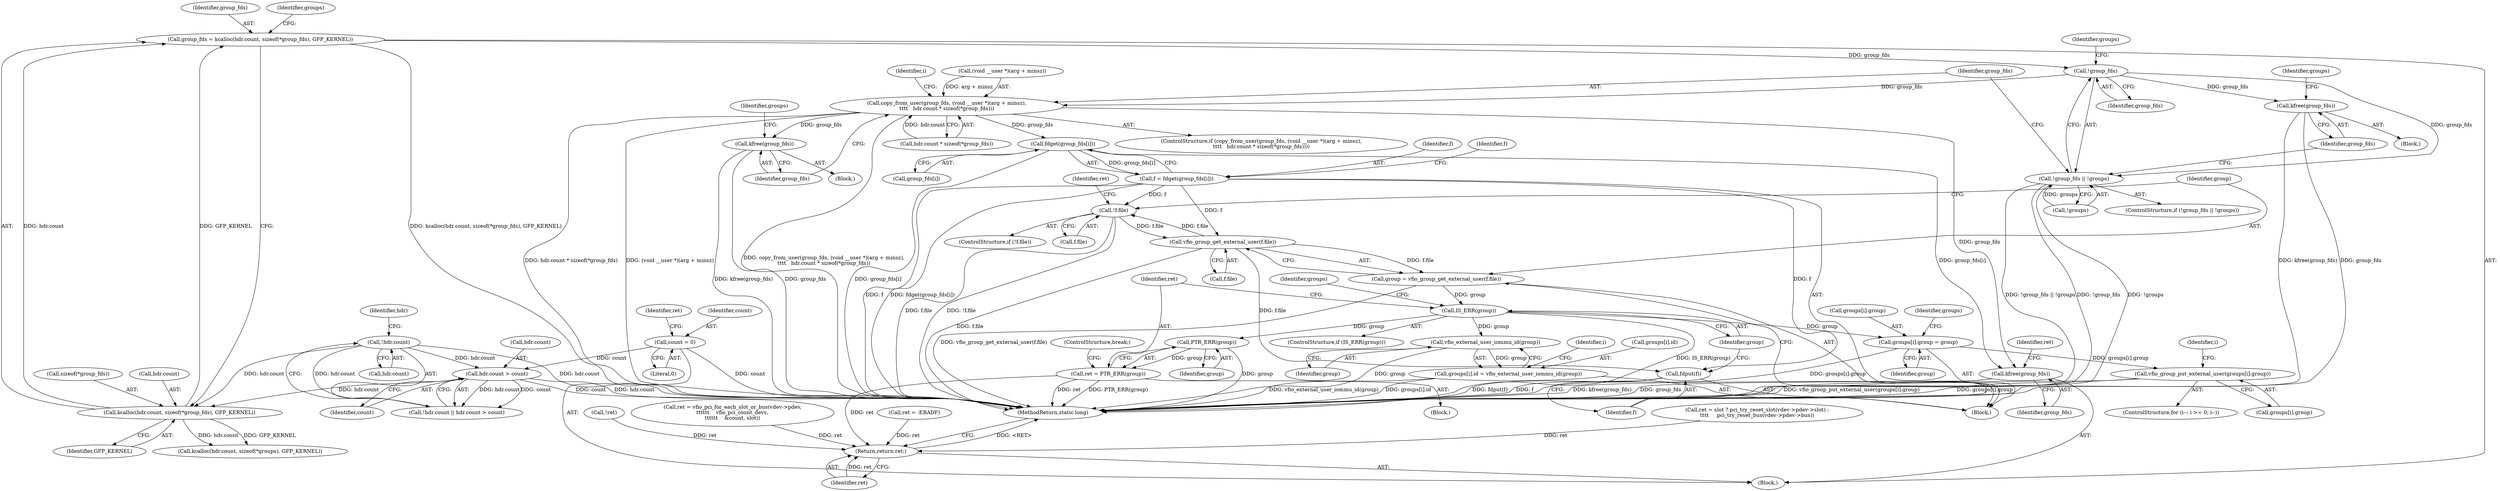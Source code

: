 digraph "0_linux_05692d7005a364add85c6e25a6c4447ce08f913a@API" {
"1001181" [label="(Call,group_fds = kcalloc(hdr.count, sizeof(*group_fds), GFP_KERNEL))"];
"1001183" [label="(Call,kcalloc(hdr.count, sizeof(*group_fds), GFP_KERNEL))"];
"1001169" [label="(Call,!hdr.count)"];
"1001173" [label="(Call,hdr.count > count)"];
"1001100" [label="(Call,count = 0)"];
"1001203" [label="(Call,!group_fds)"];
"1001202" [label="(Call,!group_fds || !groups)"];
"1001208" [label="(Call,kfree(group_fds))"];
"1001216" [label="(Call,copy_from_user(group_fds, (void __user *)(arg + minsz),\n\t\t\t\t   hdr.count * sizeof(*group_fds)))"];
"1001231" [label="(Call,kfree(group_fds))"];
"1001254" [label="(Call,fdget(group_fds[i]))"];
"1001252" [label="(Call,f = fdget(group_fds[i]))"];
"1001259" [label="(Call,!f.file)"];
"1001271" [label="(Call,vfio_group_get_external_user(f.file))"];
"1001269" [label="(Call,group = vfio_group_get_external_user(f.file))"];
"1001278" [label="(Call,IS_ERR(group))"];
"1001283" [label="(Call,PTR_ERR(group))"];
"1001281" [label="(Call,ret = PTR_ERR(group))"];
"1001364" [label="(Return,return ret;)"];
"1001286" [label="(Call,groups[i].group = group)"];
"1001356" [label="(Call,vfio_group_put_external_user(groups[i].group))"];
"1001299" [label="(Call,vfio_external_user_iommu_id(group))"];
"1001293" [label="(Call,groups[i].id = vfio_external_user_iommu_id(group))"];
"1001275" [label="(Call,fdput(f))"];
"1001301" [label="(Call,kfree(group_fds))"];
"1001258" [label="(ControlStructure,if (!f.file))"];
"1001300" [label="(Identifier,group)"];
"1001248" [label="(Identifier,i)"];
"1001217" [label="(Identifier,group_fds)"];
"1001207" [label="(Block,)"];
"1001284" [label="(Identifier,group)"];
"1001286" [label="(Call,groups[i].group = group)"];
"1001364" [label="(Return,return ret;)"];
"1001190" [label="(Identifier,GFP_KERNEL)"];
"1001204" [label="(Identifier,group_fds)"];
"1001355" [label="(Identifier,i)"];
"1001271" [label="(Call,vfio_group_get_external_user(f.file))"];
"1001203" [label="(Call,!group_fds)"];
"1001265" [label="(Identifier,ret)"];
"1001264" [label="(Call,ret = -EBADF)"];
"1001193" [label="(Call,kcalloc(hdr.count, sizeof(*groups), GFP_KERNEL))"];
"1001201" [label="(ControlStructure,if (!group_fds || !groups))"];
"1001279" [label="(Identifier,group)"];
"1001259" [label="(Call,!f.file)"];
"1001292" [label="(Identifier,group)"];
"1001281" [label="(Call,ret = PTR_ERR(group))"];
"1001253" [label="(Identifier,f)"];
"1001182" [label="(Identifier,group_fds)"];
"1001175" [label="(Identifier,hdr)"];
"1001105" [label="(Identifier,ret)"];
"1001280" [label="(Block,)"];
"1001348" [label="(ControlStructure,for (i--; i >= 0; i--))"];
"1001331" [label="(Call,ret = slot ? pci_try_reset_slot(vdev->pdev->slot) :\n\t\t\t\t     pci_try_reset_bus(vdev->pdev->bus))"];
"1001223" [label="(Call,hdr.count * sizeof(*group_fds))"];
"1001260" [label="(Call,f.file)"];
"1001369" [label="(MethodReturn,static long)"];
"1001205" [label="(Call,!groups)"];
"1001275" [label="(Call,fdput(f))"];
"1001173" [label="(Call,hdr.count > count)"];
"1001304" [label="(Identifier,ret)"];
"1001283" [label="(Call,PTR_ERR(group))"];
"1001215" [label="(ControlStructure,if (copy_from_user(group_fds, (void __user *)(arg + minsz),\n\t\t\t\t   hdr.count * sizeof(*group_fds))))"];
"1001249" [label="(Block,)"];
"1001329" [label="(Call,!ret)"];
"1001254" [label="(Call,fdget(group_fds[i]))"];
"1001218" [label="(Call,(void __user *)(arg + minsz))"];
"1001187" [label="(Call,sizeof(*group_fds))"];
"1001269" [label="(Call,group = vfio_group_get_external_user(f.file))"];
"1001365" [label="(Identifier,ret)"];
"1001356" [label="(Call,vfio_group_put_external_user(groups[i].group))"];
"1001169" [label="(Call,!hdr.count)"];
"1001192" [label="(Identifier,groups)"];
"1001282" [label="(Identifier,ret)"];
"1001357" [label="(Call,groups[i].group)"];
"1001302" [label="(Identifier,group_fds)"];
"1001293" [label="(Call,groups[i].id = vfio_external_user_iommu_id(group))"];
"1001177" [label="(Identifier,count)"];
"1001168" [label="(Call,!hdr.count || hdr.count > count)"];
"1001101" [label="(Identifier,count)"];
"1001100" [label="(Call,count = 0)"];
"1001270" [label="(Identifier,group)"];
"1001255" [label="(Call,group_fds[i])"];
"1001170" [label="(Call,hdr.count)"];
"1001230" [label="(Block,)"];
"1001216" [label="(Call,copy_from_user(group_fds, (void __user *)(arg + minsz),\n\t\t\t\t   hdr.count * sizeof(*group_fds)))"];
"1001089" [label="(Block,)"];
"1001232" [label="(Identifier,group_fds)"];
"1001287" [label="(Call,groups[i].group)"];
"1001184" [label="(Call,hdr.count)"];
"1001174" [label="(Call,hdr.count)"];
"1001252" [label="(Call,f = fdget(group_fds[i]))"];
"1001272" [label="(Call,f.file)"];
"1001234" [label="(Identifier,groups)"];
"1001102" [label="(Literal,0)"];
"1001209" [label="(Identifier,group_fds)"];
"1001181" [label="(Call,group_fds = kcalloc(hdr.count, sizeof(*group_fds), GFP_KERNEL))"];
"1001289" [label="(Identifier,groups)"];
"1001153" [label="(Call,ret = vfio_pci_for_each_slot_or_bus(vdev->pdev,\n\t\t\t\t\t\t    vfio_pci_count_devs,\n\t\t\t\t\t\t    &count, slot))"];
"1001276" [label="(Identifier,f)"];
"1001183" [label="(Call,kcalloc(hdr.count, sizeof(*group_fds), GFP_KERNEL))"];
"1001285" [label="(ControlStructure,break;)"];
"1001206" [label="(Identifier,groups)"];
"1001294" [label="(Call,groups[i].id)"];
"1001240" [label="(Identifier,i)"];
"1001301" [label="(Call,kfree(group_fds))"];
"1001211" [label="(Identifier,groups)"];
"1001277" [label="(ControlStructure,if (IS_ERR(group)))"];
"1001208" [label="(Call,kfree(group_fds))"];
"1001299" [label="(Call,vfio_external_user_iommu_id(group))"];
"1001296" [label="(Identifier,groups)"];
"1001202" [label="(Call,!group_fds || !groups)"];
"1001231" [label="(Call,kfree(group_fds))"];
"1001261" [label="(Identifier,f)"];
"1001278" [label="(Call,IS_ERR(group))"];
"1001181" -> "1001089"  [label="AST: "];
"1001181" -> "1001183"  [label="CFG: "];
"1001182" -> "1001181"  [label="AST: "];
"1001183" -> "1001181"  [label="AST: "];
"1001192" -> "1001181"  [label="CFG: "];
"1001181" -> "1001369"  [label="DDG: kcalloc(hdr.count, sizeof(*group_fds), GFP_KERNEL)"];
"1001183" -> "1001181"  [label="DDG: hdr.count"];
"1001183" -> "1001181"  [label="DDG: GFP_KERNEL"];
"1001181" -> "1001203"  [label="DDG: group_fds"];
"1001183" -> "1001190"  [label="CFG: "];
"1001184" -> "1001183"  [label="AST: "];
"1001187" -> "1001183"  [label="AST: "];
"1001190" -> "1001183"  [label="AST: "];
"1001169" -> "1001183"  [label="DDG: hdr.count"];
"1001173" -> "1001183"  [label="DDG: hdr.count"];
"1001183" -> "1001193"  [label="DDG: hdr.count"];
"1001183" -> "1001193"  [label="DDG: GFP_KERNEL"];
"1001169" -> "1001168"  [label="AST: "];
"1001169" -> "1001170"  [label="CFG: "];
"1001170" -> "1001169"  [label="AST: "];
"1001175" -> "1001169"  [label="CFG: "];
"1001168" -> "1001169"  [label="CFG: "];
"1001169" -> "1001369"  [label="DDG: hdr.count"];
"1001169" -> "1001168"  [label="DDG: hdr.count"];
"1001169" -> "1001173"  [label="DDG: hdr.count"];
"1001173" -> "1001168"  [label="AST: "];
"1001173" -> "1001177"  [label="CFG: "];
"1001174" -> "1001173"  [label="AST: "];
"1001177" -> "1001173"  [label="AST: "];
"1001168" -> "1001173"  [label="CFG: "];
"1001173" -> "1001369"  [label="DDG: count"];
"1001173" -> "1001369"  [label="DDG: hdr.count"];
"1001173" -> "1001168"  [label="DDG: hdr.count"];
"1001173" -> "1001168"  [label="DDG: count"];
"1001100" -> "1001173"  [label="DDG: count"];
"1001100" -> "1001089"  [label="AST: "];
"1001100" -> "1001102"  [label="CFG: "];
"1001101" -> "1001100"  [label="AST: "];
"1001102" -> "1001100"  [label="AST: "];
"1001105" -> "1001100"  [label="CFG: "];
"1001100" -> "1001369"  [label="DDG: count"];
"1001203" -> "1001202"  [label="AST: "];
"1001203" -> "1001204"  [label="CFG: "];
"1001204" -> "1001203"  [label="AST: "];
"1001206" -> "1001203"  [label="CFG: "];
"1001202" -> "1001203"  [label="CFG: "];
"1001203" -> "1001202"  [label="DDG: group_fds"];
"1001203" -> "1001208"  [label="DDG: group_fds"];
"1001203" -> "1001216"  [label="DDG: group_fds"];
"1001202" -> "1001201"  [label="AST: "];
"1001202" -> "1001205"  [label="CFG: "];
"1001205" -> "1001202"  [label="AST: "];
"1001209" -> "1001202"  [label="CFG: "];
"1001217" -> "1001202"  [label="CFG: "];
"1001202" -> "1001369"  [label="DDG: !groups"];
"1001202" -> "1001369"  [label="DDG: !group_fds || !groups"];
"1001202" -> "1001369"  [label="DDG: !group_fds"];
"1001205" -> "1001202"  [label="DDG: groups"];
"1001208" -> "1001207"  [label="AST: "];
"1001208" -> "1001209"  [label="CFG: "];
"1001209" -> "1001208"  [label="AST: "];
"1001211" -> "1001208"  [label="CFG: "];
"1001208" -> "1001369"  [label="DDG: group_fds"];
"1001208" -> "1001369"  [label="DDG: kfree(group_fds)"];
"1001216" -> "1001215"  [label="AST: "];
"1001216" -> "1001223"  [label="CFG: "];
"1001217" -> "1001216"  [label="AST: "];
"1001218" -> "1001216"  [label="AST: "];
"1001223" -> "1001216"  [label="AST: "];
"1001232" -> "1001216"  [label="CFG: "];
"1001240" -> "1001216"  [label="CFG: "];
"1001216" -> "1001369"  [label="DDG: hdr.count * sizeof(*group_fds)"];
"1001216" -> "1001369"  [label="DDG: (void __user *)(arg + minsz)"];
"1001216" -> "1001369"  [label="DDG: copy_from_user(group_fds, (void __user *)(arg + minsz),\n\t\t\t\t   hdr.count * sizeof(*group_fds))"];
"1001218" -> "1001216"  [label="DDG: arg + minsz"];
"1001223" -> "1001216"  [label="DDG: hdr.count"];
"1001216" -> "1001231"  [label="DDG: group_fds"];
"1001216" -> "1001254"  [label="DDG: group_fds"];
"1001216" -> "1001301"  [label="DDG: group_fds"];
"1001231" -> "1001230"  [label="AST: "];
"1001231" -> "1001232"  [label="CFG: "];
"1001232" -> "1001231"  [label="AST: "];
"1001234" -> "1001231"  [label="CFG: "];
"1001231" -> "1001369"  [label="DDG: group_fds"];
"1001231" -> "1001369"  [label="DDG: kfree(group_fds)"];
"1001254" -> "1001252"  [label="AST: "];
"1001254" -> "1001255"  [label="CFG: "];
"1001255" -> "1001254"  [label="AST: "];
"1001252" -> "1001254"  [label="CFG: "];
"1001254" -> "1001369"  [label="DDG: group_fds[i]"];
"1001254" -> "1001252"  [label="DDG: group_fds[i]"];
"1001254" -> "1001301"  [label="DDG: group_fds[i]"];
"1001252" -> "1001249"  [label="AST: "];
"1001253" -> "1001252"  [label="AST: "];
"1001261" -> "1001252"  [label="CFG: "];
"1001252" -> "1001369"  [label="DDG: f"];
"1001252" -> "1001369"  [label="DDG: fdget(group_fds[i])"];
"1001252" -> "1001259"  [label="DDG: f"];
"1001252" -> "1001271"  [label="DDG: f"];
"1001252" -> "1001275"  [label="DDG: f"];
"1001259" -> "1001258"  [label="AST: "];
"1001259" -> "1001260"  [label="CFG: "];
"1001260" -> "1001259"  [label="AST: "];
"1001265" -> "1001259"  [label="CFG: "];
"1001270" -> "1001259"  [label="CFG: "];
"1001259" -> "1001369"  [label="DDG: f.file"];
"1001259" -> "1001369"  [label="DDG: !f.file"];
"1001271" -> "1001259"  [label="DDG: f.file"];
"1001259" -> "1001271"  [label="DDG: f.file"];
"1001271" -> "1001269"  [label="AST: "];
"1001271" -> "1001272"  [label="CFG: "];
"1001272" -> "1001271"  [label="AST: "];
"1001269" -> "1001271"  [label="CFG: "];
"1001271" -> "1001369"  [label="DDG: f.file"];
"1001271" -> "1001269"  [label="DDG: f.file"];
"1001271" -> "1001275"  [label="DDG: f.file"];
"1001269" -> "1001249"  [label="AST: "];
"1001270" -> "1001269"  [label="AST: "];
"1001276" -> "1001269"  [label="CFG: "];
"1001269" -> "1001369"  [label="DDG: vfio_group_get_external_user(f.file)"];
"1001269" -> "1001278"  [label="DDG: group"];
"1001278" -> "1001277"  [label="AST: "];
"1001278" -> "1001279"  [label="CFG: "];
"1001279" -> "1001278"  [label="AST: "];
"1001282" -> "1001278"  [label="CFG: "];
"1001289" -> "1001278"  [label="CFG: "];
"1001278" -> "1001369"  [label="DDG: IS_ERR(group)"];
"1001278" -> "1001283"  [label="DDG: group"];
"1001278" -> "1001286"  [label="DDG: group"];
"1001278" -> "1001299"  [label="DDG: group"];
"1001283" -> "1001281"  [label="AST: "];
"1001283" -> "1001284"  [label="CFG: "];
"1001284" -> "1001283"  [label="AST: "];
"1001281" -> "1001283"  [label="CFG: "];
"1001283" -> "1001369"  [label="DDG: group"];
"1001283" -> "1001281"  [label="DDG: group"];
"1001281" -> "1001280"  [label="AST: "];
"1001282" -> "1001281"  [label="AST: "];
"1001285" -> "1001281"  [label="CFG: "];
"1001281" -> "1001369"  [label="DDG: PTR_ERR(group)"];
"1001281" -> "1001369"  [label="DDG: ret"];
"1001281" -> "1001364"  [label="DDG: ret"];
"1001364" -> "1001089"  [label="AST: "];
"1001364" -> "1001365"  [label="CFG: "];
"1001365" -> "1001364"  [label="AST: "];
"1001369" -> "1001364"  [label="CFG: "];
"1001364" -> "1001369"  [label="DDG: <RET>"];
"1001365" -> "1001364"  [label="DDG: ret"];
"1001264" -> "1001364"  [label="DDG: ret"];
"1001329" -> "1001364"  [label="DDG: ret"];
"1001153" -> "1001364"  [label="DDG: ret"];
"1001331" -> "1001364"  [label="DDG: ret"];
"1001286" -> "1001249"  [label="AST: "];
"1001286" -> "1001292"  [label="CFG: "];
"1001287" -> "1001286"  [label="AST: "];
"1001292" -> "1001286"  [label="AST: "];
"1001296" -> "1001286"  [label="CFG: "];
"1001286" -> "1001369"  [label="DDG: groups[i].group"];
"1001286" -> "1001356"  [label="DDG: groups[i].group"];
"1001356" -> "1001348"  [label="AST: "];
"1001356" -> "1001357"  [label="CFG: "];
"1001357" -> "1001356"  [label="AST: "];
"1001355" -> "1001356"  [label="CFG: "];
"1001356" -> "1001369"  [label="DDG: groups[i].group"];
"1001356" -> "1001369"  [label="DDG: vfio_group_put_external_user(groups[i].group)"];
"1001299" -> "1001293"  [label="AST: "];
"1001299" -> "1001300"  [label="CFG: "];
"1001300" -> "1001299"  [label="AST: "];
"1001293" -> "1001299"  [label="CFG: "];
"1001299" -> "1001369"  [label="DDG: group"];
"1001299" -> "1001293"  [label="DDG: group"];
"1001293" -> "1001249"  [label="AST: "];
"1001294" -> "1001293"  [label="AST: "];
"1001248" -> "1001293"  [label="CFG: "];
"1001293" -> "1001369"  [label="DDG: vfio_external_user_iommu_id(group)"];
"1001293" -> "1001369"  [label="DDG: groups[i].id"];
"1001275" -> "1001249"  [label="AST: "];
"1001275" -> "1001276"  [label="CFG: "];
"1001276" -> "1001275"  [label="AST: "];
"1001279" -> "1001275"  [label="CFG: "];
"1001275" -> "1001369"  [label="DDG: fdput(f)"];
"1001275" -> "1001369"  [label="DDG: f"];
"1001301" -> "1001089"  [label="AST: "];
"1001301" -> "1001302"  [label="CFG: "];
"1001302" -> "1001301"  [label="AST: "];
"1001304" -> "1001301"  [label="CFG: "];
"1001301" -> "1001369"  [label="DDG: group_fds"];
"1001301" -> "1001369"  [label="DDG: kfree(group_fds)"];
}
